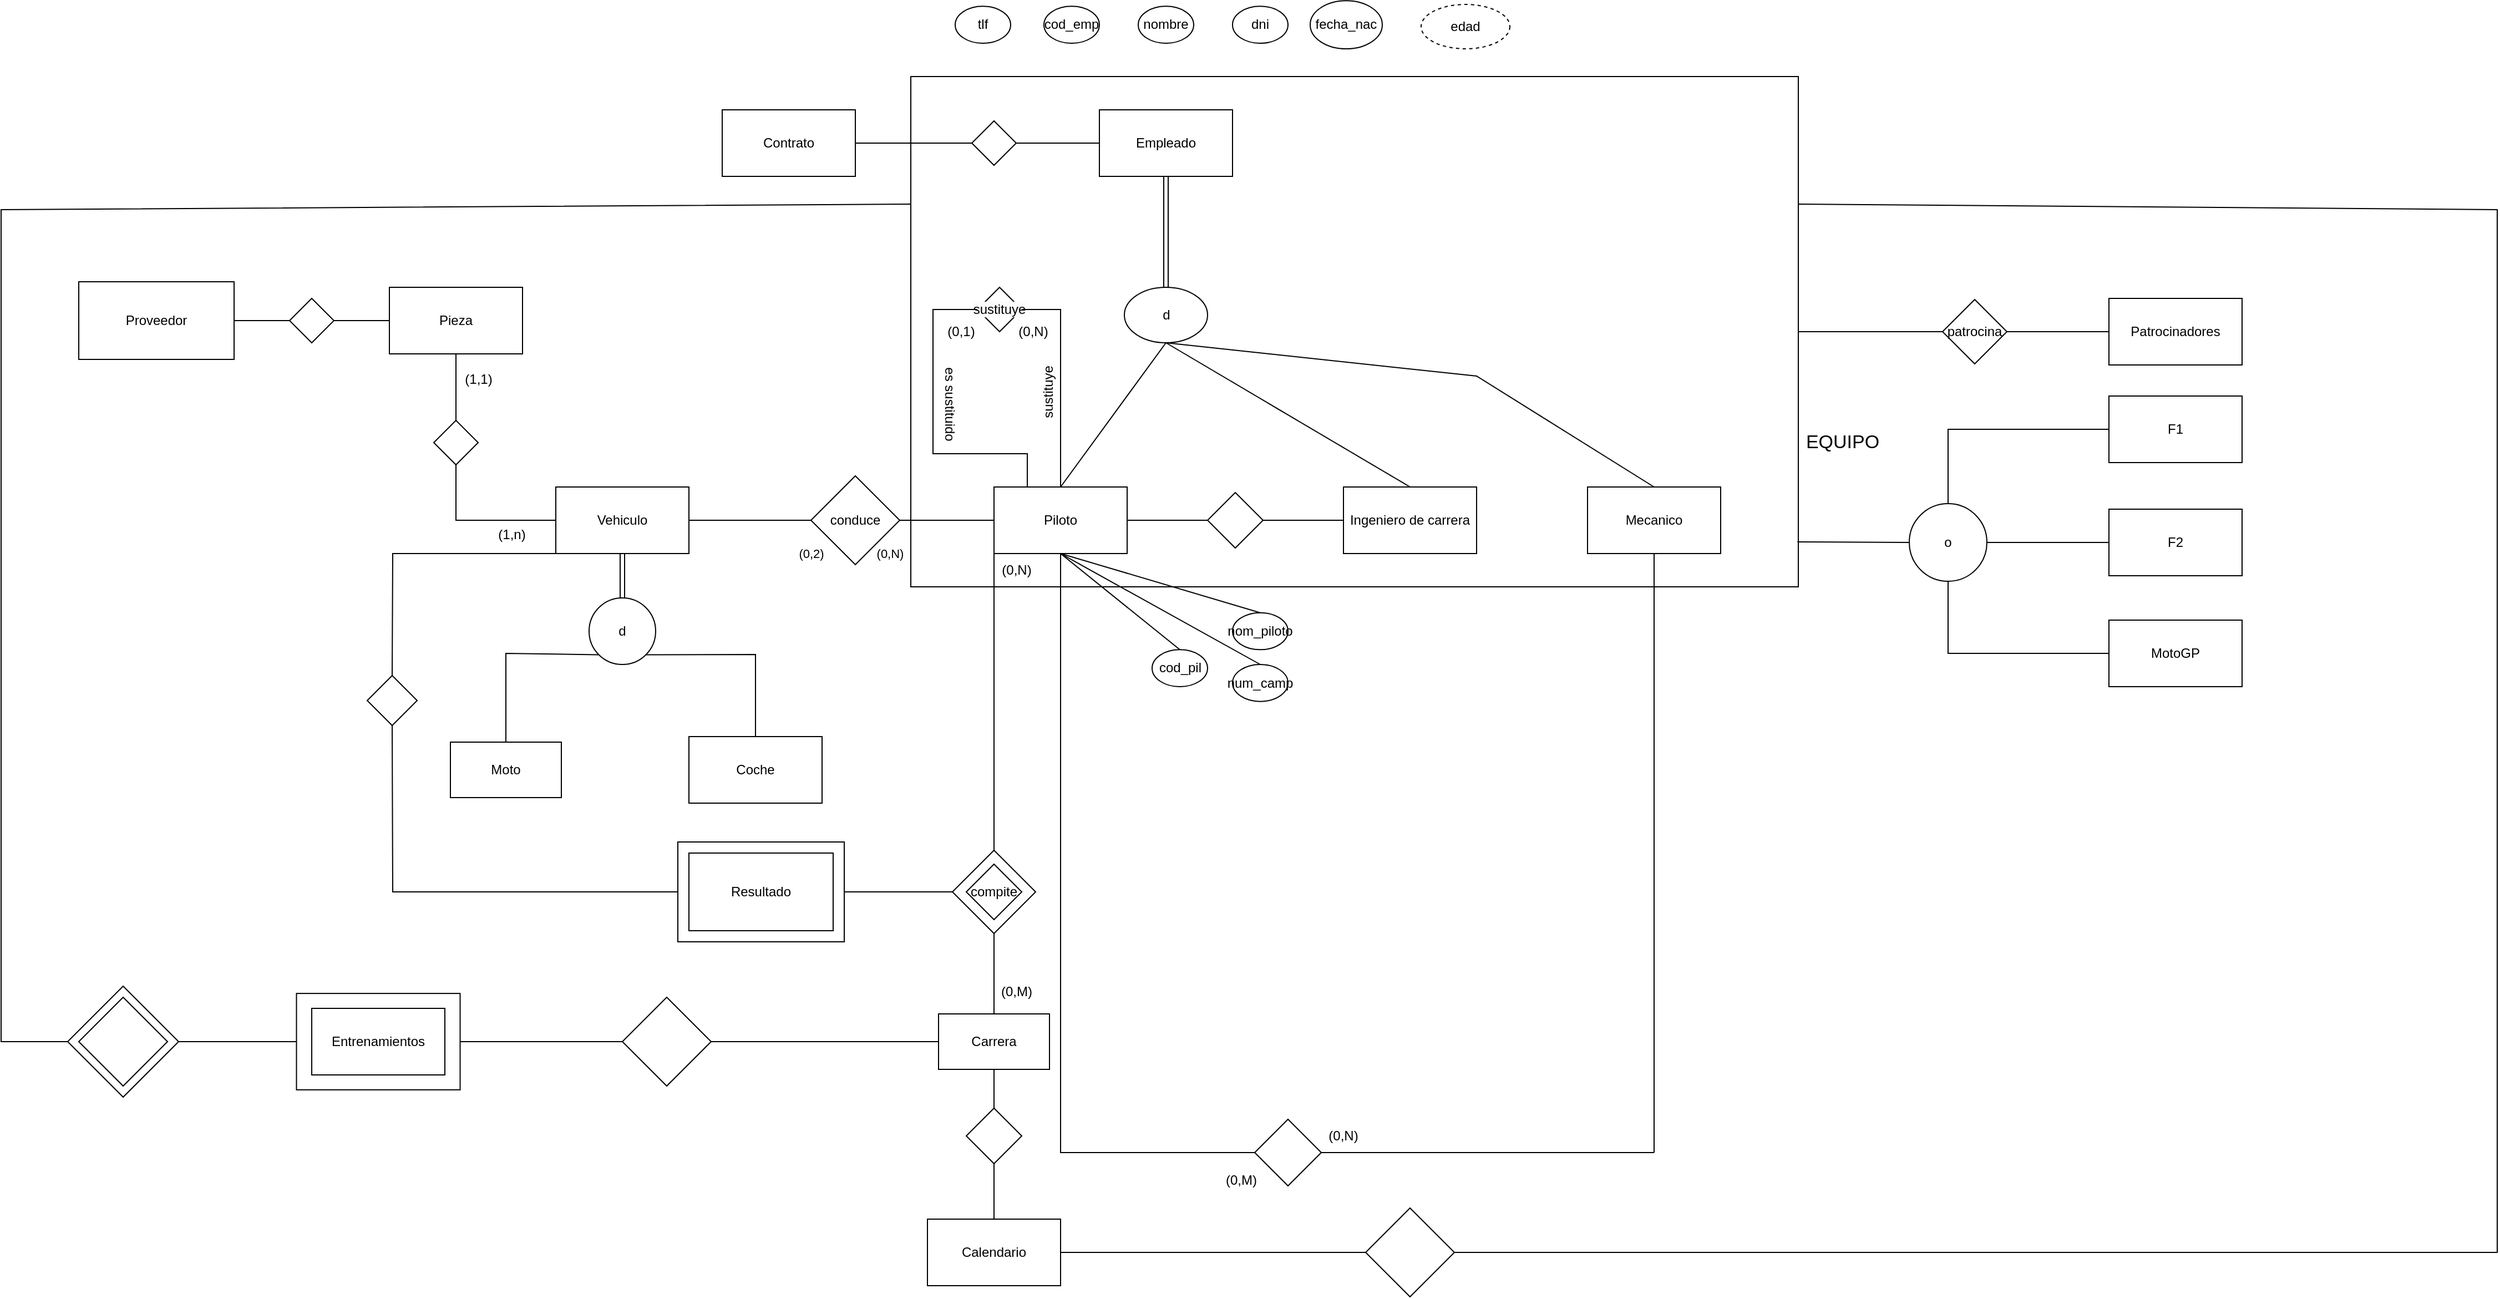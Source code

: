 <mxfile version="24.7.17">
  <diagram id="R2lEEEUBdFMjLlhIrx00" name="Page-1">
    <mxGraphModel dx="2192" dy="740" grid="1" gridSize="10" guides="1" tooltips="1" connect="1" arrows="1" fold="1" page="1" pageScale="1" pageWidth="850" pageHeight="1100" math="0" shadow="0" extFonts="Permanent Marker^https://fonts.googleapis.com/css?family=Permanent+Marker">
      <root>
        <mxCell id="0" />
        <mxCell id="1" parent="0" />
        <mxCell id="KiUVwF4uRPEYHYOwP-1L-24" value="" style="rounded=0;whiteSpace=wrap;html=1;fillColor=none;" vertex="1" parent="1">
          <mxGeometry x="50" y="90" width="800" height="460" as="geometry" />
        </mxCell>
        <mxCell id="LrIHmFkCat6K3HTldak7-1" value="Empleado" style="rounded=0;whiteSpace=wrap;html=1;" parent="1" vertex="1">
          <mxGeometry x="220" y="120" width="120" height="60" as="geometry" />
        </mxCell>
        <mxCell id="LrIHmFkCat6K3HTldak7-2" value="cod_emp" style="ellipse;whiteSpace=wrap;html=1;" parent="1" vertex="1">
          <mxGeometry x="170" y="26.67" width="50" height="33.33" as="geometry" />
        </mxCell>
        <mxCell id="LrIHmFkCat6K3HTldak7-3" value="nombre" style="ellipse;whiteSpace=wrap;html=1;" parent="1" vertex="1">
          <mxGeometry x="255" y="26.67" width="50" height="33.33" as="geometry" />
        </mxCell>
        <mxCell id="LrIHmFkCat6K3HTldak7-4" value="tlf" style="ellipse;whiteSpace=wrap;html=1;" parent="1" vertex="1">
          <mxGeometry x="90" y="26.67" width="50" height="33.33" as="geometry" />
        </mxCell>
        <mxCell id="LrIHmFkCat6K3HTldak7-5" value="fecha_nac" style="ellipse;whiteSpace=wrap;html=1;" parent="1" vertex="1">
          <mxGeometry x="410" y="21.67" width="65" height="43.33" as="geometry" />
        </mxCell>
        <mxCell id="LrIHmFkCat6K3HTldak7-6" value="dni" style="ellipse;whiteSpace=wrap;html=1;" parent="1" vertex="1">
          <mxGeometry x="340" y="26.67" width="50" height="33.33" as="geometry" />
        </mxCell>
        <mxCell id="LrIHmFkCat6K3HTldak7-8" value="edad" style="ellipse;whiteSpace=wrap;html=1;dashed=1;" parent="1" vertex="1">
          <mxGeometry x="510" y="25" width="80" height="40" as="geometry" />
        </mxCell>
        <mxCell id="LrIHmFkCat6K3HTldak7-9" value="" style="shape=link;html=1;rounded=0;exitX=0.5;exitY=1;exitDx=0;exitDy=0;" parent="1" source="LrIHmFkCat6K3HTldak7-1" edge="1">
          <mxGeometry width="100" relative="1" as="geometry">
            <mxPoint x="380" y="240" as="sourcePoint" />
            <mxPoint x="280" y="280" as="targetPoint" />
          </mxGeometry>
        </mxCell>
        <mxCell id="LrIHmFkCat6K3HTldak7-12" value="d" style="ellipse;whiteSpace=wrap;html=1;" parent="1" vertex="1">
          <mxGeometry x="242.5" y="280" width="75" height="50" as="geometry" />
        </mxCell>
        <mxCell id="LrIHmFkCat6K3HTldak7-14" value="Piloto" style="rounded=0;whiteSpace=wrap;html=1;" parent="1" vertex="1">
          <mxGeometry x="125" y="460" width="120" height="60" as="geometry" />
        </mxCell>
        <mxCell id="LrIHmFkCat6K3HTldak7-15" value="Vehiculo" style="rounded=0;whiteSpace=wrap;html=1;" parent="1" vertex="1">
          <mxGeometry x="-270" y="460" width="120" height="60" as="geometry" />
        </mxCell>
        <mxCell id="LrIHmFkCat6K3HTldak7-16" value="" style="endArrow=none;html=1;rounded=0;exitX=1;exitY=0.5;exitDx=0;exitDy=0;entryX=0;entryY=0.5;entryDx=0;entryDy=0;" parent="1" source="LrIHmFkCat6K3HTldak7-15" target="LrIHmFkCat6K3HTldak7-20" edge="1">
          <mxGeometry width="50" height="50" relative="1" as="geometry">
            <mxPoint x="130" y="550" as="sourcePoint" />
            <mxPoint x="180" y="500" as="targetPoint" />
          </mxGeometry>
        </mxCell>
        <mxCell id="LrIHmFkCat6K3HTldak7-19" value="(0,2)" style="edgeLabel;html=1;align=center;verticalAlign=middle;resizable=0;points=[];" parent="LrIHmFkCat6K3HTldak7-16" vertex="1" connectable="0">
          <mxGeometry x="-0.003" y="-6" relative="1" as="geometry">
            <mxPoint x="55" y="24" as="offset" />
          </mxGeometry>
        </mxCell>
        <mxCell id="LrIHmFkCat6K3HTldak7-20" value="conduce" style="rhombus;whiteSpace=wrap;html=1;" parent="1" vertex="1">
          <mxGeometry x="-40" y="450" width="80" height="80" as="geometry" />
        </mxCell>
        <mxCell id="LrIHmFkCat6K3HTldak7-22" value="" style="endArrow=none;html=1;rounded=0;entryX=0;entryY=0.5;entryDx=0;entryDy=0;exitX=1;exitY=0.5;exitDx=0;exitDy=0;" parent="1" source="LrIHmFkCat6K3HTldak7-20" target="LrIHmFkCat6K3HTldak7-14" edge="1">
          <mxGeometry width="50" height="50" relative="1" as="geometry">
            <mxPoint x="40" y="490" as="sourcePoint" />
            <mxPoint x="120" y="490" as="targetPoint" />
            <Array as="points" />
          </mxGeometry>
        </mxCell>
        <mxCell id="LrIHmFkCat6K3HTldak7-23" value="(0,N)" style="edgeLabel;html=1;align=center;verticalAlign=middle;resizable=0;points=[];" parent="LrIHmFkCat6K3HTldak7-22" vertex="1" connectable="0">
          <mxGeometry x="-0.003" y="-6" relative="1" as="geometry">
            <mxPoint x="-52" y="24" as="offset" />
          </mxGeometry>
        </mxCell>
        <mxCell id="LrIHmFkCat6K3HTldak7-33" value="(0,N)" style="text;html=1;align=center;verticalAlign=middle;resizable=0;points=[];autosize=1;strokeColor=none;fillColor=none;" parent="1" vertex="1">
          <mxGeometry x="135" y="305" width="50" height="30" as="geometry" />
        </mxCell>
        <mxCell id="LrIHmFkCat6K3HTldak7-34" value="(0,1)" style="text;html=1;align=center;verticalAlign=middle;resizable=0;points=[];autosize=1;strokeColor=none;fillColor=none;" parent="1" vertex="1">
          <mxGeometry x="70" y="305" width="50" height="30" as="geometry" />
        </mxCell>
        <mxCell id="LrIHmFkCat6K3HTldak7-36" value="es sustituido" style="text;html=1;align=center;verticalAlign=middle;resizable=0;points=[];autosize=1;strokeColor=none;fillColor=none;rotation=90;" parent="1" vertex="1">
          <mxGeometry x="40" y="370" width="90" height="30" as="geometry" />
        </mxCell>
        <mxCell id="LrIHmFkCat6K3HTldak7-37" value="sustituye" style="text;html=1;align=center;verticalAlign=middle;resizable=0;points=[];autosize=1;strokeColor=none;fillColor=none;rotation=-90;" parent="1" vertex="1">
          <mxGeometry x="138.75" y="360" width="70" height="30" as="geometry" />
        </mxCell>
        <mxCell id="LrIHmFkCat6K3HTldak7-39" value="cod_pil" style="ellipse;whiteSpace=wrap;html=1;" parent="1" vertex="1">
          <mxGeometry x="267.5" y="606.67" width="50" height="33.33" as="geometry" />
        </mxCell>
        <mxCell id="LrIHmFkCat6K3HTldak7-41" value="nom_piloto" style="ellipse;whiteSpace=wrap;html=1;" parent="1" vertex="1">
          <mxGeometry x="340" y="573.34" width="50" height="33.33" as="geometry" />
        </mxCell>
        <mxCell id="LrIHmFkCat6K3HTldak7-42" value="num_camp" style="ellipse;whiteSpace=wrap;html=1;" parent="1" vertex="1">
          <mxGeometry x="340" y="620.0" width="50" height="33.33" as="geometry" />
        </mxCell>
        <mxCell id="LrIHmFkCat6K3HTldak7-43" value="" style="endArrow=none;html=1;rounded=0;entryX=0.5;entryY=0;entryDx=0;entryDy=0;exitX=0.5;exitY=1;exitDx=0;exitDy=0;" parent="1" source="LrIHmFkCat6K3HTldak7-14" target="LrIHmFkCat6K3HTldak7-39" edge="1">
          <mxGeometry width="50" height="50" relative="1" as="geometry">
            <mxPoint x="180" y="470" as="sourcePoint" />
            <mxPoint x="230" y="420" as="targetPoint" />
          </mxGeometry>
        </mxCell>
        <mxCell id="LrIHmFkCat6K3HTldak7-44" value="" style="endArrow=none;html=1;rounded=0;entryX=0.5;entryY=0;entryDx=0;entryDy=0;exitX=0.5;exitY=1;exitDx=0;exitDy=0;" parent="1" source="LrIHmFkCat6K3HTldak7-14" target="LrIHmFkCat6K3HTldak7-42" edge="1">
          <mxGeometry width="50" height="50" relative="1" as="geometry">
            <mxPoint x="180" y="470" as="sourcePoint" />
            <mxPoint x="230" y="420" as="targetPoint" />
          </mxGeometry>
        </mxCell>
        <mxCell id="LrIHmFkCat6K3HTldak7-45" value="" style="endArrow=none;html=1;rounded=0;entryX=0.5;entryY=0;entryDx=0;entryDy=0;exitX=0.5;exitY=1;exitDx=0;exitDy=0;" parent="1" source="LrIHmFkCat6K3HTldak7-14" target="LrIHmFkCat6K3HTldak7-41" edge="1">
          <mxGeometry width="50" height="50" relative="1" as="geometry">
            <mxPoint x="180" y="470" as="sourcePoint" />
            <mxPoint x="230" y="420" as="targetPoint" />
          </mxGeometry>
        </mxCell>
        <mxCell id="LrIHmFkCat6K3HTldak7-52" value="" style="rhombus;whiteSpace=wrap;html=1;" parent="1" vertex="1">
          <mxGeometry x="-380" y="400.0" width="40" height="40" as="geometry" />
        </mxCell>
        <mxCell id="LrIHmFkCat6K3HTldak7-53" value="" style="endArrow=none;html=1;rounded=0;entryX=0;entryY=0.5;entryDx=0;entryDy=0;exitX=0.5;exitY=1;exitDx=0;exitDy=0;" parent="1" source="LrIHmFkCat6K3HTldak7-52" target="LrIHmFkCat6K3HTldak7-15" edge="1">
          <mxGeometry width="50" height="50" relative="1" as="geometry">
            <mxPoint x="-160" y="570" as="sourcePoint" />
            <mxPoint x="-110" y="520" as="targetPoint" />
            <Array as="points">
              <mxPoint x="-360" y="490" />
            </Array>
          </mxGeometry>
        </mxCell>
        <mxCell id="LrIHmFkCat6K3HTldak7-54" value="" style="endArrow=none;html=1;rounded=0;exitX=0.5;exitY=0;exitDx=0;exitDy=0;" parent="1" source="LrIHmFkCat6K3HTldak7-52" target="LrIHmFkCat6K3HTldak7-55" edge="1">
          <mxGeometry width="50" height="50" relative="1" as="geometry">
            <mxPoint x="-160" y="570" as="sourcePoint" />
            <mxPoint x="-110" y="520" as="targetPoint" />
          </mxGeometry>
        </mxCell>
        <mxCell id="LrIHmFkCat6K3HTldak7-55" value="Pieza" style="rounded=0;whiteSpace=wrap;html=1;" parent="1" vertex="1">
          <mxGeometry x="-420" y="280" width="120" height="60" as="geometry" />
        </mxCell>
        <mxCell id="LrIHmFkCat6K3HTldak7-56" value="(1,n)" style="text;html=1;align=center;verticalAlign=middle;resizable=0;points=[];autosize=1;strokeColor=none;fillColor=none;" parent="1" vertex="1">
          <mxGeometry x="-335" y="488" width="50" height="30" as="geometry" />
        </mxCell>
        <mxCell id="LrIHmFkCat6K3HTldak7-57" value="(1,1)" style="text;html=1;align=center;verticalAlign=middle;resizable=0;points=[];autosize=1;strokeColor=none;fillColor=none;" parent="1" vertex="1">
          <mxGeometry x="-365" y="348" width="50" height="30" as="geometry" />
        </mxCell>
        <mxCell id="ec1Hdf8cKEaBVfaDkCQi-2" value="Carrera" style="rounded=0;whiteSpace=wrap;html=1;" parent="1" vertex="1">
          <mxGeometry x="75" y="935" width="100" height="50" as="geometry" />
        </mxCell>
        <mxCell id="ec1Hdf8cKEaBVfaDkCQi-3" value="" style="endArrow=none;html=1;rounded=0;fontSize=12;startSize=8;endSize=8;curved=1;entryX=0.5;entryY=1;entryDx=0;entryDy=0;exitX=0.5;exitY=0;exitDx=0;exitDy=0;" parent="1" source="ec1Hdf8cKEaBVfaDkCQi-2" target="KiUVwF4uRPEYHYOwP-1L-66" edge="1">
          <mxGeometry width="50" height="50" relative="1" as="geometry">
            <mxPoint x="-40" y="900" as="sourcePoint" />
            <mxPoint x="10" y="850" as="targetPoint" />
          </mxGeometry>
        </mxCell>
        <mxCell id="ec1Hdf8cKEaBVfaDkCQi-4" value="compite" style="rhombus;whiteSpace=wrap;html=1;" parent="1" vertex="1">
          <mxGeometry x="100" y="800" width="50" height="50" as="geometry" />
        </mxCell>
        <mxCell id="ec1Hdf8cKEaBVfaDkCQi-6" value="" style="endArrow=none;html=1;rounded=0;fontSize=12;startSize=8;endSize=8;curved=1;exitX=0;exitY=1;exitDx=0;exitDy=0;entryX=0.5;entryY=0;entryDx=0;entryDy=0;" parent="1" source="LrIHmFkCat6K3HTldak7-14" target="KiUVwF4uRPEYHYOwP-1L-66" edge="1">
          <mxGeometry width="50" height="50" relative="1" as="geometry">
            <mxPoint x="330" y="490" as="sourcePoint" />
            <mxPoint x="380" y="440" as="targetPoint" />
          </mxGeometry>
        </mxCell>
        <mxCell id="ec1Hdf8cKEaBVfaDkCQi-8" value="(0,M)" style="text;html=1;align=center;verticalAlign=middle;resizable=0;points=[];autosize=1;strokeColor=none;fillColor=none;" parent="1" vertex="1">
          <mxGeometry x="120" y="900" width="50" height="30" as="geometry" />
        </mxCell>
        <mxCell id="ec1Hdf8cKEaBVfaDkCQi-9" value="(0,N)" style="text;html=1;align=center;verticalAlign=middle;resizable=0;points=[];autosize=1;strokeColor=none;fillColor=none;" parent="1" vertex="1">
          <mxGeometry x="120" y="520" width="50" height="30" as="geometry" />
        </mxCell>
        <mxCell id="ec1Hdf8cKEaBVfaDkCQi-10" value="Ingeniero de carrera" style="rounded=0;whiteSpace=wrap;html=1;" parent="1" vertex="1">
          <mxGeometry x="440" y="460" width="120" height="60" as="geometry" />
        </mxCell>
        <mxCell id="ec1Hdf8cKEaBVfaDkCQi-11" value="" style="endArrow=none;html=1;rounded=0;fontSize=12;startSize=8;endSize=8;curved=1;exitX=1;exitY=0.5;exitDx=0;exitDy=0;entryX=0;entryY=0.5;entryDx=0;entryDy=0;" parent="1" source="LrIHmFkCat6K3HTldak7-14" target="ec1Hdf8cKEaBVfaDkCQi-13" edge="1">
          <mxGeometry width="50" height="50" relative="1" as="geometry">
            <mxPoint x="275" y="463.33" as="sourcePoint" />
            <mxPoint x="325" y="413.33" as="targetPoint" />
          </mxGeometry>
        </mxCell>
        <mxCell id="ec1Hdf8cKEaBVfaDkCQi-13" value="" style="rhombus;whiteSpace=wrap;html=1;" parent="1" vertex="1">
          <mxGeometry x="317.5" y="465" width="50" height="50" as="geometry" />
        </mxCell>
        <mxCell id="ec1Hdf8cKEaBVfaDkCQi-14" value="" style="endArrow=none;html=1;rounded=0;fontSize=12;startSize=8;endSize=8;curved=1;exitX=1;exitY=0.5;exitDx=0;exitDy=0;entryX=0;entryY=0.5;entryDx=0;entryDy=0;" parent="1" source="ec1Hdf8cKEaBVfaDkCQi-13" target="ec1Hdf8cKEaBVfaDkCQi-10" edge="1">
          <mxGeometry width="50" height="50" relative="1" as="geometry">
            <mxPoint x="340" y="610" as="sourcePoint" />
            <mxPoint x="390" y="560" as="targetPoint" />
          </mxGeometry>
        </mxCell>
        <mxCell id="ec1Hdf8cKEaBVfaDkCQi-15" value="Mecanico" style="rounded=0;whiteSpace=wrap;html=1;" parent="1" vertex="1">
          <mxGeometry x="660" y="460" width="120" height="60" as="geometry" />
        </mxCell>
        <mxCell id="ec1Hdf8cKEaBVfaDkCQi-17" value="" style="endArrow=none;html=1;rounded=0;fontSize=12;startSize=8;endSize=8;curved=0;exitX=0.5;exitY=1;exitDx=0;exitDy=0;entryX=0;entryY=0.5;entryDx=0;entryDy=0;" parent="1" edge="1" target="ec1Hdf8cKEaBVfaDkCQi-20" source="LrIHmFkCat6K3HTldak7-14">
          <mxGeometry width="50" height="50" relative="1" as="geometry">
            <mxPoint x="190" y="670" as="sourcePoint" />
            <mxPoint x="200" y="800" as="targetPoint" />
            <Array as="points">
              <mxPoint x="185" y="1060" />
            </Array>
          </mxGeometry>
        </mxCell>
        <mxCell id="ec1Hdf8cKEaBVfaDkCQi-18" value="" style="endArrow=none;html=1;rounded=0;fontSize=12;startSize=8;endSize=8;curved=1;" parent="1" source="ec1Hdf8cKEaBVfaDkCQi-20" edge="1">
          <mxGeometry width="50" height="50" relative="1" as="geometry">
            <mxPoint x="20" y="1060" as="sourcePoint" />
            <mxPoint x="720" y="1060" as="targetPoint" />
          </mxGeometry>
        </mxCell>
        <mxCell id="ec1Hdf8cKEaBVfaDkCQi-19" value="" style="endArrow=none;html=1;rounded=0;fontSize=12;startSize=8;endSize=8;curved=1;entryX=0.5;entryY=1;entryDx=0;entryDy=0;" parent="1" target="ec1Hdf8cKEaBVfaDkCQi-15" edge="1">
          <mxGeometry width="50" height="50" relative="1" as="geometry">
            <mxPoint x="720" y="1060" as="sourcePoint" />
            <mxPoint x="540" y="690" as="targetPoint" />
          </mxGeometry>
        </mxCell>
        <mxCell id="ec1Hdf8cKEaBVfaDkCQi-20" value="" style="rhombus;whiteSpace=wrap;html=1;" parent="1" vertex="1">
          <mxGeometry x="360" y="1030" width="60" height="60" as="geometry" />
        </mxCell>
        <mxCell id="KiUVwF4uRPEYHYOwP-1L-1" value="" style="endArrow=none;html=1;rounded=0;entryX=0.5;entryY=1;entryDx=0;entryDy=0;exitX=0.5;exitY=0;exitDx=0;exitDy=0;" edge="1" parent="1" source="LrIHmFkCat6K3HTldak7-14" target="LrIHmFkCat6K3HTldak7-12">
          <mxGeometry width="50" height="50" relative="1" as="geometry">
            <mxPoint x="240" y="390" as="sourcePoint" />
            <mxPoint x="290" y="340" as="targetPoint" />
          </mxGeometry>
        </mxCell>
        <mxCell id="KiUVwF4uRPEYHYOwP-1L-2" value="" style="endArrow=none;html=1;rounded=0;entryX=0.5;entryY=1;entryDx=0;entryDy=0;exitX=0.5;exitY=0;exitDx=0;exitDy=0;" edge="1" parent="1" source="ec1Hdf8cKEaBVfaDkCQi-10" target="LrIHmFkCat6K3HTldak7-12">
          <mxGeometry width="50" height="50" relative="1" as="geometry">
            <mxPoint x="240" y="420" as="sourcePoint" />
            <mxPoint x="290" y="370" as="targetPoint" />
            <Array as="points" />
          </mxGeometry>
        </mxCell>
        <mxCell id="KiUVwF4uRPEYHYOwP-1L-3" value="" style="endArrow=none;html=1;rounded=0;entryX=0.5;entryY=1;entryDx=0;entryDy=0;exitX=0.5;exitY=0;exitDx=0;exitDy=0;" edge="1" parent="1" source="ec1Hdf8cKEaBVfaDkCQi-15" target="LrIHmFkCat6K3HTldak7-12">
          <mxGeometry width="50" height="50" relative="1" as="geometry">
            <mxPoint x="240" y="420" as="sourcePoint" />
            <mxPoint x="290" y="370" as="targetPoint" />
            <Array as="points">
              <mxPoint x="560" y="360" />
            </Array>
          </mxGeometry>
        </mxCell>
        <mxCell id="KiUVwF4uRPEYHYOwP-1L-4" value="Moto" style="rounded=0;whiteSpace=wrap;html=1;" vertex="1" parent="1">
          <mxGeometry x="-365" y="690" width="100" height="50" as="geometry" />
        </mxCell>
        <mxCell id="KiUVwF4uRPEYHYOwP-1L-6" value="Coche" style="rounded=0;whiteSpace=wrap;html=1;" vertex="1" parent="1">
          <mxGeometry x="-150" y="685" width="120" height="60" as="geometry" />
        </mxCell>
        <mxCell id="KiUVwF4uRPEYHYOwP-1L-8" value="" style="endArrow=none;html=1;rounded=0;exitX=0.5;exitY=0;exitDx=0;exitDy=0;entryX=0;entryY=1;entryDx=0;entryDy=0;" edge="1" parent="1" source="KiUVwF4uRPEYHYOwP-1L-4" target="KiUVwF4uRPEYHYOwP-1L-10">
          <mxGeometry width="50" height="50" relative="1" as="geometry">
            <mxPoint x="120" y="500" as="sourcePoint" />
            <mxPoint x="-240" y="610" as="targetPoint" />
            <Array as="points">
              <mxPoint x="-315" y="610" />
            </Array>
          </mxGeometry>
        </mxCell>
        <mxCell id="KiUVwF4uRPEYHYOwP-1L-10" value="d" style="ellipse;whiteSpace=wrap;html=1;aspect=fixed;" vertex="1" parent="1">
          <mxGeometry x="-240" y="560" width="60" height="60" as="geometry" />
        </mxCell>
        <mxCell id="KiUVwF4uRPEYHYOwP-1L-11" value="" style="endArrow=none;html=1;rounded=0;entryX=1;entryY=1;entryDx=0;entryDy=0;exitX=0.5;exitY=0;exitDx=0;exitDy=0;" edge="1" parent="1" source="KiUVwF4uRPEYHYOwP-1L-6" target="KiUVwF4uRPEYHYOwP-1L-10">
          <mxGeometry width="50" height="50" relative="1" as="geometry">
            <mxPoint x="150" y="490" as="sourcePoint" />
            <mxPoint x="200" y="440" as="targetPoint" />
            <Array as="points">
              <mxPoint x="-90" y="611" />
            </Array>
          </mxGeometry>
        </mxCell>
        <mxCell id="KiUVwF4uRPEYHYOwP-1L-15" value="(0,M)" style="text;html=1;align=center;verticalAlign=middle;whiteSpace=wrap;rounded=0;" vertex="1" parent="1">
          <mxGeometry x="317.5" y="1070" width="60" height="30" as="geometry" />
        </mxCell>
        <mxCell id="KiUVwF4uRPEYHYOwP-1L-17" value="(0,N)" style="text;html=1;align=center;verticalAlign=middle;whiteSpace=wrap;rounded=0;" vertex="1" parent="1">
          <mxGeometry x="410" y="1030" width="60" height="30" as="geometry" />
        </mxCell>
        <mxCell id="KiUVwF4uRPEYHYOwP-1L-18" value="Proveedor" style="rounded=0;whiteSpace=wrap;html=1;" vertex="1" parent="1">
          <mxGeometry x="-700" y="275" width="140" height="70" as="geometry" />
        </mxCell>
        <mxCell id="KiUVwF4uRPEYHYOwP-1L-19" value="Patrocinadores" style="rounded=0;whiteSpace=wrap;html=1;" vertex="1" parent="1">
          <mxGeometry x="1130" y="290" width="120" height="60" as="geometry" />
        </mxCell>
        <mxCell id="KiUVwF4uRPEYHYOwP-1L-20" value="Entrenamientos" style="rounded=0;whiteSpace=wrap;html=1;" vertex="1" parent="1">
          <mxGeometry x="-490" y="930" width="120" height="60" as="geometry" />
        </mxCell>
        <mxCell id="KiUVwF4uRPEYHYOwP-1L-21" value="Contrato" style="rounded=0;whiteSpace=wrap;html=1;" vertex="1" parent="1">
          <mxGeometry x="-120" y="120" width="120" height="60" as="geometry" />
        </mxCell>
        <mxCell id="KiUVwF4uRPEYHYOwP-1L-23" value="Calendario" style="rounded=0;whiteSpace=wrap;html=1;" vertex="1" parent="1">
          <mxGeometry x="65" y="1120" width="120" height="60" as="geometry" />
        </mxCell>
        <mxCell id="KiUVwF4uRPEYHYOwP-1L-26" style="edgeStyle=orthogonalEdgeStyle;rounded=0;orthogonalLoop=1;jettySize=auto;html=1;exitX=0.5;exitY=1;exitDx=0;exitDy=0;" edge="1" parent="1" source="KiUVwF4uRPEYHYOwP-1L-24" target="KiUVwF4uRPEYHYOwP-1L-24">
          <mxGeometry relative="1" as="geometry" />
        </mxCell>
        <mxCell id="KiUVwF4uRPEYHYOwP-1L-28" value="&lt;br&gt;&lt;span style=&quot;color: rgb(0, 0, 0); font-family: Helvetica; font-size: 12px; font-style: normal; font-variant-ligatures: normal; font-variant-caps: normal; font-weight: 400; letter-spacing: normal; orphans: 2; text-align: center; text-indent: 0px; text-transform: none; widows: 2; word-spacing: 0px; -webkit-text-stroke-width: 0px; white-space: nowrap; background-color: rgb(251, 251, 251); text-decoration-thickness: initial; text-decoration-style: initial; text-decoration-color: initial; display: inline !important; float: none;&quot;&gt;sustituye&lt;/span&gt;&lt;br&gt;&lt;div&gt;&lt;span style=&quot;color: rgb(0, 0, 0); font-family: Helvetica; font-size: 12px; font-style: normal; font-variant-ligatures: normal; font-variant-caps: normal; font-weight: 400; letter-spacing: normal; orphans: 2; text-align: center; text-indent: 0px; text-transform: none; widows: 2; word-spacing: 0px; -webkit-text-stroke-width: 0px; white-space: nowrap; background-color: rgb(251, 251, 251); text-decoration-thickness: initial; text-decoration-style: initial; text-decoration-color: initial; display: inline !important; float: none;&quot;&gt;&lt;br&gt;&lt;/span&gt;&lt;/div&gt;" style="rhombus;whiteSpace=wrap;html=1;" vertex="1" parent="1">
          <mxGeometry x="110" y="280" width="40" height="40" as="geometry" />
        </mxCell>
        <mxCell id="KiUVwF4uRPEYHYOwP-1L-29" value="" style="endArrow=none;html=1;rounded=0;exitX=0.5;exitY=0;exitDx=0;exitDy=0;entryX=1;entryY=0.5;entryDx=0;entryDy=0;" edge="1" parent="1" source="LrIHmFkCat6K3HTldak7-14" target="KiUVwF4uRPEYHYOwP-1L-28">
          <mxGeometry width="50" height="50" relative="1" as="geometry">
            <mxPoint x="270" y="400" as="sourcePoint" />
            <mxPoint x="320" y="350" as="targetPoint" />
            <Array as="points">
              <mxPoint x="185" y="300" />
            </Array>
          </mxGeometry>
        </mxCell>
        <mxCell id="KiUVwF4uRPEYHYOwP-1L-30" value="" style="endArrow=none;html=1;rounded=0;exitX=0.25;exitY=0;exitDx=0;exitDy=0;entryX=0;entryY=0.5;entryDx=0;entryDy=0;" edge="1" parent="1" source="LrIHmFkCat6K3HTldak7-14" target="KiUVwF4uRPEYHYOwP-1L-28">
          <mxGeometry width="50" height="50" relative="1" as="geometry">
            <mxPoint x="170" y="510" as="sourcePoint" />
            <mxPoint x="220" y="460" as="targetPoint" />
            <Array as="points">
              <mxPoint x="155" y="430" />
              <mxPoint x="70" y="430" />
              <mxPoint x="70" y="300" />
            </Array>
          </mxGeometry>
        </mxCell>
        <mxCell id="KiUVwF4uRPEYHYOwP-1L-31" value="&lt;font style=&quot;font-size: 17px;&quot;&gt;EQUIPO&lt;/font&gt;" style="text;html=1;align=center;verticalAlign=middle;whiteSpace=wrap;rounded=0;" vertex="1" parent="1">
          <mxGeometry x="840" y="385" width="100" height="70" as="geometry" />
        </mxCell>
        <mxCell id="KiUVwF4uRPEYHYOwP-1L-32" value="" style="endArrow=none;html=1;rounded=0;exitX=0;exitY=0.5;exitDx=0;exitDy=0;entryX=1;entryY=0.5;entryDx=0;entryDy=0;" edge="1" parent="1" source="KiUVwF4uRPEYHYOwP-1L-33" target="KiUVwF4uRPEYHYOwP-1L-24">
          <mxGeometry width="50" height="50" relative="1" as="geometry">
            <mxPoint x="770" y="600" as="sourcePoint" />
            <mxPoint x="1070" y="600" as="targetPoint" />
          </mxGeometry>
        </mxCell>
        <mxCell id="KiUVwF4uRPEYHYOwP-1L-33" value="patrocina" style="rhombus;whiteSpace=wrap;html=1;" vertex="1" parent="1">
          <mxGeometry x="980" y="291" width="58" height="58" as="geometry" />
        </mxCell>
        <mxCell id="KiUVwF4uRPEYHYOwP-1L-34" value="" style="endArrow=none;html=1;rounded=0;exitX=0;exitY=0.5;exitDx=0;exitDy=0;entryX=1;entryY=0.5;entryDx=0;entryDy=0;" edge="1" parent="1" source="KiUVwF4uRPEYHYOwP-1L-19" target="KiUVwF4uRPEYHYOwP-1L-33">
          <mxGeometry width="50" height="50" relative="1" as="geometry">
            <mxPoint x="770" y="600" as="sourcePoint" />
            <mxPoint x="820" y="550" as="targetPoint" />
          </mxGeometry>
        </mxCell>
        <mxCell id="KiUVwF4uRPEYHYOwP-1L-35" value="" style="shape=link;html=1;rounded=0;exitX=0.5;exitY=1;exitDx=0;exitDy=0;entryX=0.5;entryY=0;entryDx=0;entryDy=0;" edge="1" parent="1" source="LrIHmFkCat6K3HTldak7-15" target="KiUVwF4uRPEYHYOwP-1L-10">
          <mxGeometry width="100" relative="1" as="geometry">
            <mxPoint x="-130" y="410" as="sourcePoint" />
            <mxPoint x="-130" y="510" as="targetPoint" />
          </mxGeometry>
        </mxCell>
        <mxCell id="KiUVwF4uRPEYHYOwP-1L-36" value="" style="endArrow=none;html=1;rounded=0;exitX=0.999;exitY=0.912;exitDx=0;exitDy=0;exitPerimeter=0;" edge="1" parent="1" source="KiUVwF4uRPEYHYOwP-1L-24" target="KiUVwF4uRPEYHYOwP-1L-37">
          <mxGeometry width="50" height="50" relative="1" as="geometry">
            <mxPoint x="930" y="630" as="sourcePoint" />
            <mxPoint x="980" y="580" as="targetPoint" />
          </mxGeometry>
        </mxCell>
        <mxCell id="KiUVwF4uRPEYHYOwP-1L-37" value="o" style="ellipse;whiteSpace=wrap;html=1;aspect=fixed;" vertex="1" parent="1">
          <mxGeometry x="950" y="475" width="70" height="70" as="geometry" />
        </mxCell>
        <mxCell id="KiUVwF4uRPEYHYOwP-1L-39" value="F1" style="rounded=0;whiteSpace=wrap;html=1;" vertex="1" parent="1">
          <mxGeometry x="1130" y="378" width="120" height="60" as="geometry" />
        </mxCell>
        <mxCell id="KiUVwF4uRPEYHYOwP-1L-40" value="F2" style="rounded=0;whiteSpace=wrap;html=1;" vertex="1" parent="1">
          <mxGeometry x="1130" y="480" width="120" height="60" as="geometry" />
        </mxCell>
        <mxCell id="KiUVwF4uRPEYHYOwP-1L-41" value="MotoGP" style="rounded=0;whiteSpace=wrap;html=1;" vertex="1" parent="1">
          <mxGeometry x="1130" y="580" width="120" height="60" as="geometry" />
        </mxCell>
        <mxCell id="KiUVwF4uRPEYHYOwP-1L-44" value="" style="endArrow=none;html=1;rounded=0;exitX=0.5;exitY=0;exitDx=0;exitDy=0;entryX=0;entryY=0.5;entryDx=0;entryDy=0;" edge="1" parent="1" source="KiUVwF4uRPEYHYOwP-1L-37" target="KiUVwF4uRPEYHYOwP-1L-39">
          <mxGeometry width="50" height="50" relative="1" as="geometry">
            <mxPoint x="850" y="420" as="sourcePoint" />
            <mxPoint x="900" y="370" as="targetPoint" />
            <Array as="points">
              <mxPoint x="985" y="408" />
              <mxPoint x="1020" y="408" />
            </Array>
          </mxGeometry>
        </mxCell>
        <mxCell id="KiUVwF4uRPEYHYOwP-1L-45" value="" style="endArrow=none;html=1;rounded=0;exitX=1;exitY=0.5;exitDx=0;exitDy=0;entryX=0;entryY=0.5;entryDx=0;entryDy=0;" edge="1" parent="1" source="KiUVwF4uRPEYHYOwP-1L-37" target="KiUVwF4uRPEYHYOwP-1L-40">
          <mxGeometry width="50" height="50" relative="1" as="geometry">
            <mxPoint x="930" y="450" as="sourcePoint" />
            <mxPoint x="980" y="400" as="targetPoint" />
          </mxGeometry>
        </mxCell>
        <mxCell id="KiUVwF4uRPEYHYOwP-1L-46" value="" style="endArrow=none;html=1;rounded=0;exitX=0.5;exitY=1;exitDx=0;exitDy=0;entryX=0;entryY=0.5;entryDx=0;entryDy=0;" edge="1" parent="1" source="KiUVwF4uRPEYHYOwP-1L-37" target="KiUVwF4uRPEYHYOwP-1L-41">
          <mxGeometry width="50" height="50" relative="1" as="geometry">
            <mxPoint x="1030" y="520" as="sourcePoint" />
            <mxPoint x="1140" y="418" as="targetPoint" />
            <Array as="points">
              <mxPoint x="985" y="610" />
              <mxPoint x="1020" y="610" />
              <mxPoint x="1070" y="610" />
            </Array>
          </mxGeometry>
        </mxCell>
        <mxCell id="KiUVwF4uRPEYHYOwP-1L-47" value="" style="rhombus;whiteSpace=wrap;html=1;" vertex="1" parent="1">
          <mxGeometry x="-510" y="290" width="40" height="40" as="geometry" />
        </mxCell>
        <mxCell id="KiUVwF4uRPEYHYOwP-1L-48" value="" style="endArrow=none;html=1;rounded=0;exitX=1;exitY=0.5;exitDx=0;exitDy=0;entryX=0;entryY=0.5;entryDx=0;entryDy=0;" edge="1" parent="1" source="KiUVwF4uRPEYHYOwP-1L-18" target="KiUVwF4uRPEYHYOwP-1L-47">
          <mxGeometry width="50" height="50" relative="1" as="geometry">
            <mxPoint x="-270" y="560" as="sourcePoint" />
            <mxPoint x="-220" y="510" as="targetPoint" />
          </mxGeometry>
        </mxCell>
        <mxCell id="KiUVwF4uRPEYHYOwP-1L-49" value="" style="endArrow=none;html=1;rounded=0;exitX=1;exitY=0.5;exitDx=0;exitDy=0;entryX=0;entryY=0.5;entryDx=0;entryDy=0;" edge="1" parent="1" source="KiUVwF4uRPEYHYOwP-1L-47" target="LrIHmFkCat6K3HTldak7-55">
          <mxGeometry width="50" height="50" relative="1" as="geometry">
            <mxPoint x="-270" y="560" as="sourcePoint" />
            <mxPoint x="-220" y="510" as="targetPoint" />
          </mxGeometry>
        </mxCell>
        <mxCell id="KiUVwF4uRPEYHYOwP-1L-51" value="" style="endArrow=none;html=1;rounded=0;exitX=0;exitY=0.5;exitDx=0;exitDy=0;" edge="1" parent="1" source="LrIHmFkCat6K3HTldak7-1" target="KiUVwF4uRPEYHYOwP-1L-52">
          <mxGeometry width="50" height="50" relative="1" as="geometry">
            <mxPoint x="10" y="260" as="sourcePoint" />
            <mxPoint x="60" y="210" as="targetPoint" />
          </mxGeometry>
        </mxCell>
        <mxCell id="KiUVwF4uRPEYHYOwP-1L-52" value="" style="rhombus;whiteSpace=wrap;html=1;" vertex="1" parent="1">
          <mxGeometry x="105" y="130" width="40" height="40" as="geometry" />
        </mxCell>
        <mxCell id="KiUVwF4uRPEYHYOwP-1L-53" value="" style="endArrow=none;html=1;rounded=0;entryX=0;entryY=0.5;entryDx=0;entryDy=0;exitX=1;exitY=0.5;exitDx=0;exitDy=0;" edge="1" parent="1" source="KiUVwF4uRPEYHYOwP-1L-21" target="KiUVwF4uRPEYHYOwP-1L-52">
          <mxGeometry width="50" height="50" relative="1" as="geometry">
            <mxPoint x="10" y="260" as="sourcePoint" />
            <mxPoint x="60" y="210" as="targetPoint" />
          </mxGeometry>
        </mxCell>
        <mxCell id="KiUVwF4uRPEYHYOwP-1L-54" value="" style="rounded=0;whiteSpace=wrap;html=1;" vertex="1" parent="1">
          <mxGeometry x="-160" y="780" width="150" height="90" as="geometry" />
        </mxCell>
        <mxCell id="KiUVwF4uRPEYHYOwP-1L-55" value="Resultado" style="rounded=0;whiteSpace=wrap;html=1;fillColor=none;" vertex="1" parent="1">
          <mxGeometry x="-150" y="790" width="130" height="70" as="geometry" />
        </mxCell>
        <mxCell id="KiUVwF4uRPEYHYOwP-1L-57" value="" style="endArrow=none;html=1;rounded=0;entryX=0;entryY=1;entryDx=0;entryDy=0;exitX=0.5;exitY=0;exitDx=0;exitDy=0;" edge="1" parent="1" source="KiUVwF4uRPEYHYOwP-1L-67" target="LrIHmFkCat6K3HTldak7-15">
          <mxGeometry width="50" height="50" relative="1" as="geometry">
            <mxPoint x="-420" y="520" as="sourcePoint" />
            <mxPoint y="660" as="targetPoint" />
            <Array as="points">
              <mxPoint x="-417" y="520" />
            </Array>
          </mxGeometry>
        </mxCell>
        <mxCell id="KiUVwF4uRPEYHYOwP-1L-58" value="" style="endArrow=none;html=1;rounded=0;exitX=1;exitY=0.5;exitDx=0;exitDy=0;entryX=0;entryY=0.5;entryDx=0;entryDy=0;" edge="1" parent="1" source="KiUVwF4uRPEYHYOwP-1L-54" target="KiUVwF4uRPEYHYOwP-1L-66">
          <mxGeometry width="50" height="50" relative="1" as="geometry">
            <mxPoint x="60" y="770" as="sourcePoint" />
            <mxPoint x="110" y="720" as="targetPoint" />
          </mxGeometry>
        </mxCell>
        <mxCell id="KiUVwF4uRPEYHYOwP-1L-60" value="" style="endArrow=none;html=1;rounded=0;exitX=0;exitY=0.25;exitDx=0;exitDy=0;entryX=0;entryY=0.5;entryDx=0;entryDy=0;" edge="1" parent="1" source="KiUVwF4uRPEYHYOwP-1L-24" target="KiUVwF4uRPEYHYOwP-1L-72">
          <mxGeometry width="50" height="50" relative="1" as="geometry">
            <mxPoint x="90" y="460" as="sourcePoint" />
            <mxPoint x="140" y="410" as="targetPoint" />
            <Array as="points">
              <mxPoint x="-770" y="210" />
              <mxPoint x="-770" y="960" />
            </Array>
          </mxGeometry>
        </mxCell>
        <mxCell id="KiUVwF4uRPEYHYOwP-1L-61" value="" style="rhombus;whiteSpace=wrap;html=1;" vertex="1" parent="1">
          <mxGeometry x="-700" y="920" width="80" height="80" as="geometry" />
        </mxCell>
        <mxCell id="KiUVwF4uRPEYHYOwP-1L-62" value="" style="endArrow=none;html=1;rounded=0;exitX=1;exitY=0.5;exitDx=0;exitDy=0;entryX=0;entryY=0.5;entryDx=0;entryDy=0;" edge="1" parent="1" source="KiUVwF4uRPEYHYOwP-1L-72" target="KiUVwF4uRPEYHYOwP-1L-70">
          <mxGeometry width="50" height="50" relative="1" as="geometry">
            <mxPoint x="-230" y="790" as="sourcePoint" />
            <mxPoint x="-180" y="740" as="targetPoint" />
          </mxGeometry>
        </mxCell>
        <mxCell id="KiUVwF4uRPEYHYOwP-1L-63" value="" style="endArrow=none;html=1;rounded=0;exitX=1;exitY=0.5;exitDx=0;exitDy=0;" edge="1" parent="1" source="KiUVwF4uRPEYHYOwP-1L-70" target="KiUVwF4uRPEYHYOwP-1L-64">
          <mxGeometry width="50" height="50" relative="1" as="geometry">
            <mxPoint x="-230" y="770" as="sourcePoint" />
            <mxPoint x="-180" y="720" as="targetPoint" />
          </mxGeometry>
        </mxCell>
        <mxCell id="KiUVwF4uRPEYHYOwP-1L-64" value="" style="rhombus;whiteSpace=wrap;html=1;" vertex="1" parent="1">
          <mxGeometry x="-210" y="920" width="80" height="80" as="geometry" />
        </mxCell>
        <mxCell id="KiUVwF4uRPEYHYOwP-1L-65" value="" style="endArrow=none;html=1;rounded=0;exitX=1;exitY=0.5;exitDx=0;exitDy=0;entryX=0;entryY=0.5;entryDx=0;entryDy=0;" edge="1" parent="1" source="KiUVwF4uRPEYHYOwP-1L-64" target="ec1Hdf8cKEaBVfaDkCQi-2">
          <mxGeometry width="50" height="50" relative="1" as="geometry">
            <mxPoint x="-230" y="770" as="sourcePoint" />
            <mxPoint x="-180" y="720" as="targetPoint" />
          </mxGeometry>
        </mxCell>
        <mxCell id="KiUVwF4uRPEYHYOwP-1L-66" value="" style="rhombus;whiteSpace=wrap;html=1;fillColor=none;" vertex="1" parent="1">
          <mxGeometry x="87.5" y="787.5" width="75" height="75" as="geometry" />
        </mxCell>
        <mxCell id="KiUVwF4uRPEYHYOwP-1L-67" value="" style="rhombus;whiteSpace=wrap;html=1;" vertex="1" parent="1">
          <mxGeometry x="-440" y="630" width="45" height="45" as="geometry" />
        </mxCell>
        <mxCell id="KiUVwF4uRPEYHYOwP-1L-68" value="" style="endArrow=none;html=1;rounded=0;exitX=0.5;exitY=1;exitDx=0;exitDy=0;entryX=0;entryY=0.5;entryDx=0;entryDy=0;" edge="1" parent="1" source="KiUVwF4uRPEYHYOwP-1L-67" target="KiUVwF4uRPEYHYOwP-1L-54">
          <mxGeometry width="50" height="50" relative="1" as="geometry">
            <mxPoint x="-80" y="740" as="sourcePoint" />
            <mxPoint x="-30" y="690" as="targetPoint" />
            <Array as="points">
              <mxPoint x="-417" y="825" />
            </Array>
          </mxGeometry>
        </mxCell>
        <mxCell id="KiUVwF4uRPEYHYOwP-1L-70" value="" style="rounded=0;whiteSpace=wrap;html=1;fillColor=none;" vertex="1" parent="1">
          <mxGeometry x="-503.75" y="916.56" width="147.5" height="86.87" as="geometry" />
        </mxCell>
        <mxCell id="KiUVwF4uRPEYHYOwP-1L-72" value="" style="rhombus;whiteSpace=wrap;html=1;fillColor=none;" vertex="1" parent="1">
          <mxGeometry x="-710" y="910" width="100" height="100" as="geometry" />
        </mxCell>
        <mxCell id="KiUVwF4uRPEYHYOwP-1L-73" value="" style="rhombus;whiteSpace=wrap;html=1;" vertex="1" parent="1">
          <mxGeometry x="100" y="1020" width="50" height="50" as="geometry" />
        </mxCell>
        <mxCell id="KiUVwF4uRPEYHYOwP-1L-74" value="" style="rhombus;whiteSpace=wrap;html=1;" vertex="1" parent="1">
          <mxGeometry x="460" y="1110" width="80" height="80" as="geometry" />
        </mxCell>
        <mxCell id="KiUVwF4uRPEYHYOwP-1L-75" value="" style="endArrow=none;html=1;rounded=0;entryX=0.5;entryY=0;entryDx=0;entryDy=0;exitX=0.5;exitY=1;exitDx=0;exitDy=0;" edge="1" parent="1" source="ec1Hdf8cKEaBVfaDkCQi-2" target="KiUVwF4uRPEYHYOwP-1L-73">
          <mxGeometry width="50" height="50" relative="1" as="geometry">
            <mxPoint x="130" y="830" as="sourcePoint" />
            <mxPoint x="180" y="780" as="targetPoint" />
          </mxGeometry>
        </mxCell>
        <mxCell id="KiUVwF4uRPEYHYOwP-1L-77" value="" style="endArrow=none;html=1;rounded=0;exitX=0.5;exitY=1;exitDx=0;exitDy=0;entryX=0.5;entryY=0;entryDx=0;entryDy=0;" edge="1" parent="1" source="KiUVwF4uRPEYHYOwP-1L-73" target="KiUVwF4uRPEYHYOwP-1L-23">
          <mxGeometry width="50" height="50" relative="1" as="geometry">
            <mxPoint x="220" y="1053.43" as="sourcePoint" />
            <mxPoint x="270" y="1003.43" as="targetPoint" />
          </mxGeometry>
        </mxCell>
        <mxCell id="KiUVwF4uRPEYHYOwP-1L-78" value="" style="endArrow=none;html=1;rounded=0;exitX=1;exitY=0.5;exitDx=0;exitDy=0;entryX=0;entryY=0.5;entryDx=0;entryDy=0;" edge="1" parent="1" source="KiUVwF4uRPEYHYOwP-1L-23" target="KiUVwF4uRPEYHYOwP-1L-74">
          <mxGeometry width="50" height="50" relative="1" as="geometry">
            <mxPoint x="260" y="1120" as="sourcePoint" />
            <mxPoint x="310" y="1070" as="targetPoint" />
          </mxGeometry>
        </mxCell>
        <mxCell id="KiUVwF4uRPEYHYOwP-1L-80" value="" style="endArrow=none;html=1;rounded=0;exitX=1;exitY=0.5;exitDx=0;exitDy=0;entryX=1;entryY=0.25;entryDx=0;entryDy=0;" edge="1" parent="1" source="KiUVwF4uRPEYHYOwP-1L-74" target="KiUVwF4uRPEYHYOwP-1L-24">
          <mxGeometry width="50" height="50" relative="1" as="geometry">
            <mxPoint x="610" y="1120" as="sourcePoint" />
            <mxPoint x="880" y="690" as="targetPoint" />
            <Array as="points">
              <mxPoint x="850" y="1150" />
              <mxPoint x="1480" y="1150" />
              <mxPoint x="1480" y="210" />
            </Array>
          </mxGeometry>
        </mxCell>
      </root>
    </mxGraphModel>
  </diagram>
</mxfile>
